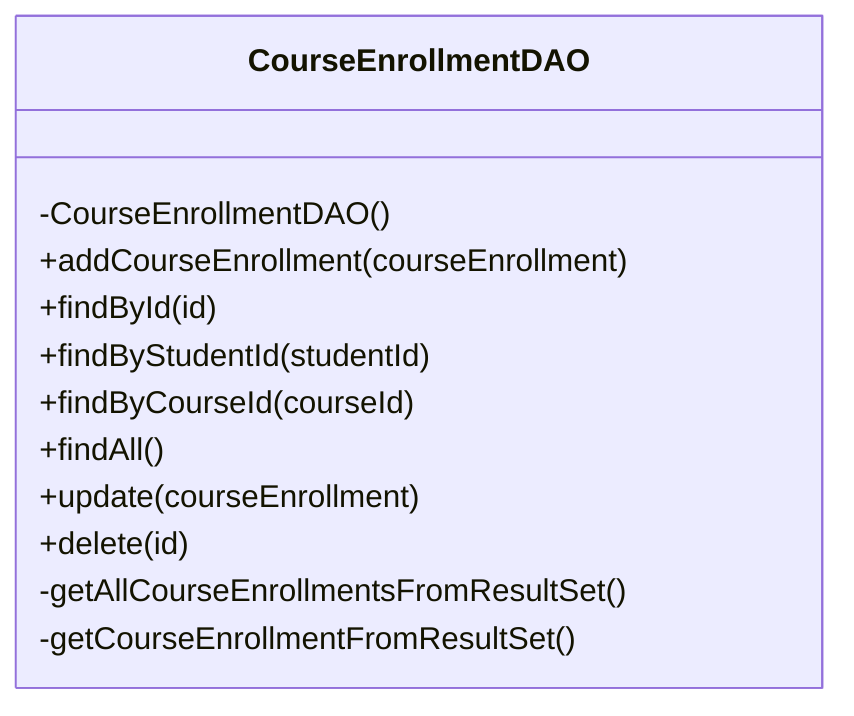 classDiagram
    class CourseEnrollmentDAO {
        -CourseEnrollmentDAO()
        +addCourseEnrollment(courseEnrollment)
        +findById(id)
        +findByStudentId(studentId)
        +findByCourseId(courseId)
        +findAll()
        +update(courseEnrollment)
        +delete(id)

        -getAllCourseEnrollmentsFromResultSet()
        -getCourseEnrollmentFromResultSet()
    }